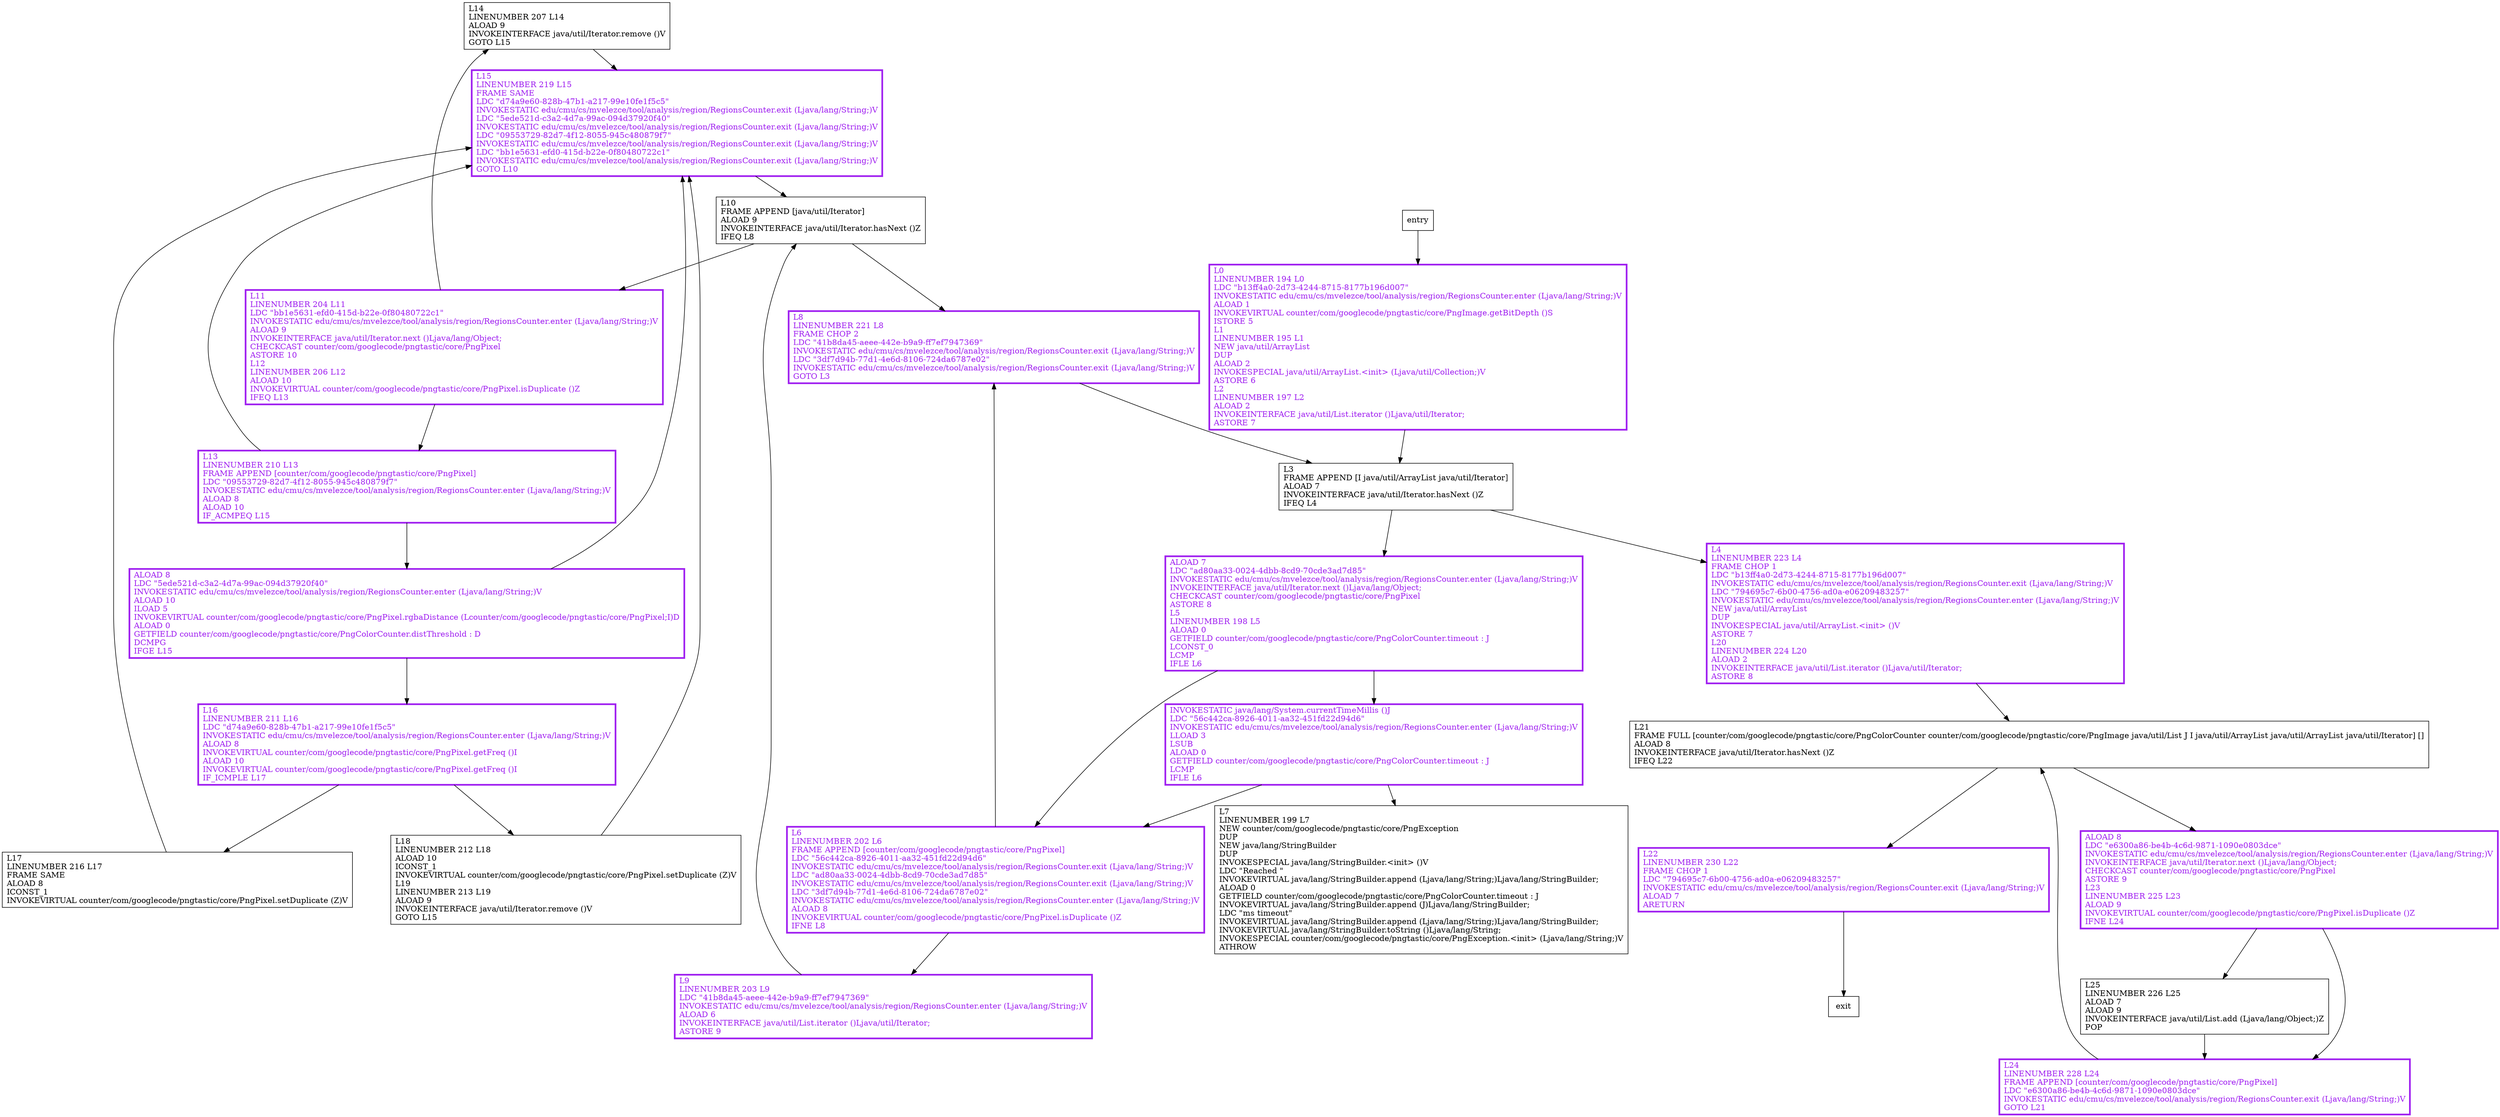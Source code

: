 digraph getMergedColors {
node [shape=record];
461640598 [label="L14\lLINENUMBER 207 L14\lALOAD 9\lINVOKEINTERFACE java/util/Iterator.remove ()V\lGOTO L15\l"];
367698638 [label="L7\lLINENUMBER 199 L7\lNEW counter/com/googlecode/pngtastic/core/PngException\lDUP\lNEW java/lang/StringBuilder\lDUP\lINVOKESPECIAL java/lang/StringBuilder.\<init\> ()V\lLDC \"Reached \"\lINVOKEVIRTUAL java/lang/StringBuilder.append (Ljava/lang/String;)Ljava/lang/StringBuilder;\lALOAD 0\lGETFIELD counter/com/googlecode/pngtastic/core/PngColorCounter.timeout : J\lINVOKEVIRTUAL java/lang/StringBuilder.append (J)Ljava/lang/StringBuilder;\lLDC \"ms timeout\"\lINVOKEVIRTUAL java/lang/StringBuilder.append (Ljava/lang/String;)Ljava/lang/StringBuilder;\lINVOKEVIRTUAL java/lang/StringBuilder.toString ()Ljava/lang/String;\lINVOKESPECIAL counter/com/googlecode/pngtastic/core/PngException.\<init\> (Ljava/lang/String;)V\lATHROW\l"];
2073683750 [label="L13\lLINENUMBER 210 L13\lFRAME APPEND [counter/com/googlecode/pngtastic/core/PngPixel]\lLDC \"09553729-82d7-4f12-8055-945c480879f7\"\lINVOKESTATIC edu/cmu/cs/mvelezce/tool/analysis/region/RegionsCounter.enter (Ljava/lang/String;)V\lALOAD 8\lALOAD 10\lIF_ACMPEQ L15\l"];
1517664980 [label="L24\lLINENUMBER 228 L24\lFRAME APPEND [counter/com/googlecode/pngtastic/core/PngPixel]\lLDC \"e6300a86-be4b-4c6d-9871-1090e0803dce\"\lINVOKESTATIC edu/cmu/cs/mvelezce/tool/analysis/region/RegionsCounter.exit (Ljava/lang/String;)V\lGOTO L21\l"];
1299801373 [label="ALOAD 8\lLDC \"5ede521d-c3a2-4d7a-99ac-094d37920f40\"\lINVOKESTATIC edu/cmu/cs/mvelezce/tool/analysis/region/RegionsCounter.enter (Ljava/lang/String;)V\lALOAD 10\lILOAD 5\lINVOKEVIRTUAL counter/com/googlecode/pngtastic/core/PngPixel.rgbaDistance (Lcounter/com/googlecode/pngtastic/core/PngPixel;I)D\lALOAD 0\lGETFIELD counter/com/googlecode/pngtastic/core/PngColorCounter.distThreshold : D\lDCMPG\lIFGE L15\l"];
1648152878 [label="L22\lLINENUMBER 230 L22\lFRAME CHOP 1\lLDC \"794695c7-6b00-4756-ad0a-e06209483257\"\lINVOKESTATIC edu/cmu/cs/mvelezce/tool/analysis/region/RegionsCounter.exit (Ljava/lang/String;)V\lALOAD 7\lARETURN\l"];
1112457051 [label="L17\lLINENUMBER 216 L17\lFRAME SAME\lALOAD 8\lICONST_1\lINVOKEVIRTUAL counter/com/googlecode/pngtastic/core/PngPixel.setDuplicate (Z)V\l"];
2037189443 [label="L16\lLINENUMBER 211 L16\lLDC \"d74a9e60-828b-47b1-a217-99e10fe1f5c5\"\lINVOKESTATIC edu/cmu/cs/mvelezce/tool/analysis/region/RegionsCounter.enter (Ljava/lang/String;)V\lALOAD 8\lINVOKEVIRTUAL counter/com/googlecode/pngtastic/core/PngPixel.getFreq ()I\lALOAD 10\lINVOKEVIRTUAL counter/com/googlecode/pngtastic/core/PngPixel.getFreq ()I\lIF_ICMPLE L17\l"];
1463950926 [label="ALOAD 8\lLDC \"e6300a86-be4b-4c6d-9871-1090e0803dce\"\lINVOKESTATIC edu/cmu/cs/mvelezce/tool/analysis/region/RegionsCounter.enter (Ljava/lang/String;)V\lINVOKEINTERFACE java/util/Iterator.next ()Ljava/lang/Object;\lCHECKCAST counter/com/googlecode/pngtastic/core/PngPixel\lASTORE 9\lL23\lLINENUMBER 225 L23\lALOAD 9\lINVOKEVIRTUAL counter/com/googlecode/pngtastic/core/PngPixel.isDuplicate ()Z\lIFNE L24\l"];
1930649972 [label="L21\lFRAME FULL [counter/com/googlecode/pngtastic/core/PngColorCounter counter/com/googlecode/pngtastic/core/PngImage java/util/List J I java/util/ArrayList java/util/ArrayList java/util/Iterator] []\lALOAD 8\lINVOKEINTERFACE java/util/Iterator.hasNext ()Z\lIFEQ L22\l"];
313740245 [label="ALOAD 7\lLDC \"ad80aa33-0024-4dbb-8cd9-70cde3ad7d85\"\lINVOKESTATIC edu/cmu/cs/mvelezce/tool/analysis/region/RegionsCounter.enter (Ljava/lang/String;)V\lINVOKEINTERFACE java/util/Iterator.next ()Ljava/lang/Object;\lCHECKCAST counter/com/googlecode/pngtastic/core/PngPixel\lASTORE 8\lL5\lLINENUMBER 198 L5\lALOAD 0\lGETFIELD counter/com/googlecode/pngtastic/core/PngColorCounter.timeout : J\lLCONST_0\lLCMP\lIFLE L6\l"];
1184331817 [label="L0\lLINENUMBER 194 L0\lLDC \"b13ff4a0-2d73-4244-8715-8177b196d007\"\lINVOKESTATIC edu/cmu/cs/mvelezce/tool/analysis/region/RegionsCounter.enter (Ljava/lang/String;)V\lALOAD 1\lINVOKEVIRTUAL counter/com/googlecode/pngtastic/core/PngImage.getBitDepth ()S\lISTORE 5\lL1\lLINENUMBER 195 L1\lNEW java/util/ArrayList\lDUP\lALOAD 2\lINVOKESPECIAL java/util/ArrayList.\<init\> (Ljava/util/Collection;)V\lASTORE 6\lL2\lLINENUMBER 197 L2\lALOAD 2\lINVOKEINTERFACE java/util/List.iterator ()Ljava/util/Iterator;\lASTORE 7\l"];
1120858287 [label="L18\lLINENUMBER 212 L18\lALOAD 10\lICONST_1\lINVOKEVIRTUAL counter/com/googlecode/pngtastic/core/PngPixel.setDuplicate (Z)V\lL19\lLINENUMBER 213 L19\lALOAD 9\lINVOKEINTERFACE java/util/Iterator.remove ()V\lGOTO L15\l"];
1150887014 [label="L10\lFRAME APPEND [java/util/Iterator]\lALOAD 9\lINVOKEINTERFACE java/util/Iterator.hasNext ()Z\lIFEQ L8\l"];
1480267642 [label="L15\lLINENUMBER 219 L15\lFRAME SAME\lLDC \"d74a9e60-828b-47b1-a217-99e10fe1f5c5\"\lINVOKESTATIC edu/cmu/cs/mvelezce/tool/analysis/region/RegionsCounter.exit (Ljava/lang/String;)V\lLDC \"5ede521d-c3a2-4d7a-99ac-094d37920f40\"\lINVOKESTATIC edu/cmu/cs/mvelezce/tool/analysis/region/RegionsCounter.exit (Ljava/lang/String;)V\lLDC \"09553729-82d7-4f12-8055-945c480879f7\"\lINVOKESTATIC edu/cmu/cs/mvelezce/tool/analysis/region/RegionsCounter.exit (Ljava/lang/String;)V\lLDC \"bb1e5631-efd0-415d-b22e-0f80480722c1\"\lINVOKESTATIC edu/cmu/cs/mvelezce/tool/analysis/region/RegionsCounter.exit (Ljava/lang/String;)V\lGOTO L10\l"];
1499677671 [label="L9\lLINENUMBER 203 L9\lLDC \"41b8da45-aeee-442e-b9a9-ff7ef7947369\"\lINVOKESTATIC edu/cmu/cs/mvelezce/tool/analysis/region/RegionsCounter.enter (Ljava/lang/String;)V\lALOAD 6\lINVOKEINTERFACE java/util/List.iterator ()Ljava/util/Iterator;\lASTORE 9\l"];
992333406 [label="L11\lLINENUMBER 204 L11\lLDC \"bb1e5631-efd0-415d-b22e-0f80480722c1\"\lINVOKESTATIC edu/cmu/cs/mvelezce/tool/analysis/region/RegionsCounter.enter (Ljava/lang/String;)V\lALOAD 9\lINVOKEINTERFACE java/util/Iterator.next ()Ljava/lang/Object;\lCHECKCAST counter/com/googlecode/pngtastic/core/PngPixel\lASTORE 10\lL12\lLINENUMBER 206 L12\lALOAD 10\lINVOKEVIRTUAL counter/com/googlecode/pngtastic/core/PngPixel.isDuplicate ()Z\lIFEQ L13\l"];
1438582949 [label="L3\lFRAME APPEND [I java/util/ArrayList java/util/Iterator]\lALOAD 7\lINVOKEINTERFACE java/util/Iterator.hasNext ()Z\lIFEQ L4\l"];
400191045 [label="L6\lLINENUMBER 202 L6\lFRAME APPEND [counter/com/googlecode/pngtastic/core/PngPixel]\lLDC \"56c442ca-8926-4011-aa32-451fd22d94d6\"\lINVOKESTATIC edu/cmu/cs/mvelezce/tool/analysis/region/RegionsCounter.exit (Ljava/lang/String;)V\lLDC \"ad80aa33-0024-4dbb-8cd9-70cde3ad7d85\"\lINVOKESTATIC edu/cmu/cs/mvelezce/tool/analysis/region/RegionsCounter.exit (Ljava/lang/String;)V\lLDC \"3df7d94b-77d1-4e6d-8106-724da6787e02\"\lINVOKESTATIC edu/cmu/cs/mvelezce/tool/analysis/region/RegionsCounter.enter (Ljava/lang/String;)V\lALOAD 8\lINVOKEVIRTUAL counter/com/googlecode/pngtastic/core/PngPixel.isDuplicate ()Z\lIFNE L8\l"];
1794181799 [label="INVOKESTATIC java/lang/System.currentTimeMillis ()J\lLDC \"56c442ca-8926-4011-aa32-451fd22d94d6\"\lINVOKESTATIC edu/cmu/cs/mvelezce/tool/analysis/region/RegionsCounter.enter (Ljava/lang/String;)V\lLLOAD 3\lLSUB\lALOAD 0\lGETFIELD counter/com/googlecode/pngtastic/core/PngColorCounter.timeout : J\lLCMP\lIFLE L6\l"];
619409910 [label="L4\lLINENUMBER 223 L4\lFRAME CHOP 1\lLDC \"b13ff4a0-2d73-4244-8715-8177b196d007\"\lINVOKESTATIC edu/cmu/cs/mvelezce/tool/analysis/region/RegionsCounter.exit (Ljava/lang/String;)V\lLDC \"794695c7-6b00-4756-ad0a-e06209483257\"\lINVOKESTATIC edu/cmu/cs/mvelezce/tool/analysis/region/RegionsCounter.enter (Ljava/lang/String;)V\lNEW java/util/ArrayList\lDUP\lINVOKESPECIAL java/util/ArrayList.\<init\> ()V\lASTORE 7\lL20\lLINENUMBER 224 L20\lALOAD 2\lINVOKEINTERFACE java/util/List.iterator ()Ljava/util/Iterator;\lASTORE 8\l"];
487566917 [label="L8\lLINENUMBER 221 L8\lFRAME CHOP 2\lLDC \"41b8da45-aeee-442e-b9a9-ff7ef7947369\"\lINVOKESTATIC edu/cmu/cs/mvelezce/tool/analysis/region/RegionsCounter.exit (Ljava/lang/String;)V\lLDC \"3df7d94b-77d1-4e6d-8106-724da6787e02\"\lINVOKESTATIC edu/cmu/cs/mvelezce/tool/analysis/region/RegionsCounter.exit (Ljava/lang/String;)V\lGOTO L3\l"];
1998748447 [label="L25\lLINENUMBER 226 L25\lALOAD 7\lALOAD 9\lINVOKEINTERFACE java/util/List.add (Ljava/lang/Object;)Z\lPOP\l"];
entry;
exit;
461640598 -> 1480267642;
1517664980 -> 1930649972;
1648152878 -> exit;
1112457051 -> 1480267642;
1463950926 -> 1517664980;
1463950926 -> 1998748447;
1930649972 -> 1463950926;
1930649972 -> 1648152878;
313740245 -> 400191045;
313740245 -> 1794181799;
1184331817 -> 1438582949;
1150887014 -> 992333406;
1150887014 -> 487566917;
1499677671 -> 1150887014;
992333406 -> 461640598;
992333406 -> 2073683750;
400191045 -> 1499677671;
400191045 -> 487566917;
1794181799 -> 367698638;
1794181799 -> 400191045;
619409910 -> 1930649972;
487566917 -> 1438582949;
2073683750 -> 1299801373;
2073683750 -> 1480267642;
1299801373 -> 1480267642;
1299801373 -> 2037189443;
2037189443 -> 1120858287;
2037189443 -> 1112457051;
entry -> 1184331817;
1120858287 -> 1480267642;
1480267642 -> 1150887014;
1438582949 -> 313740245;
1438582949 -> 619409910;
1998748447 -> 1517664980;
2073683750[fontcolor="purple", penwidth=3, color="purple"];
1517664980[fontcolor="purple", penwidth=3, color="purple"];
1299801373[fontcolor="purple", penwidth=3, color="purple"];
1648152878[fontcolor="purple", penwidth=3, color="purple"];
2037189443[fontcolor="purple", penwidth=3, color="purple"];
1463950926[fontcolor="purple", penwidth=3, color="purple"];
313740245[fontcolor="purple", penwidth=3, color="purple"];
1184331817[fontcolor="purple", penwidth=3, color="purple"];
1480267642[fontcolor="purple", penwidth=3, color="purple"];
1499677671[fontcolor="purple", penwidth=3, color="purple"];
992333406[fontcolor="purple", penwidth=3, color="purple"];
400191045[fontcolor="purple", penwidth=3, color="purple"];
1794181799[fontcolor="purple", penwidth=3, color="purple"];
619409910[fontcolor="purple", penwidth=3, color="purple"];
487566917[fontcolor="purple", penwidth=3, color="purple"];
}
